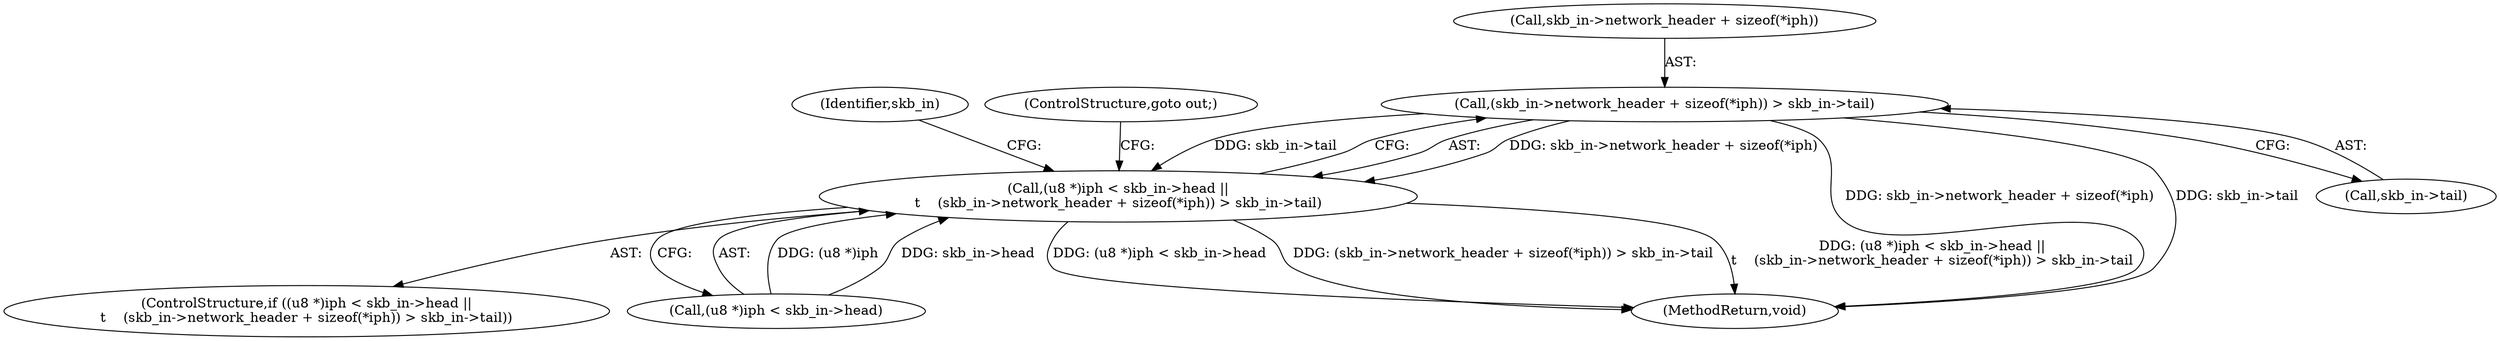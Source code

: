 digraph "0_linux_f6d8bd051c391c1c0458a30b2a7abcd939329259_13@pointer" {
"1000154" [label="(Call,(skb_in->network_header + sizeof(*iph)) > skb_in->tail)"];
"1000146" [label="(Call,(u8 *)iph < skb_in->head ||\n\t    (skb_in->network_header + sizeof(*iph)) > skb_in->tail)"];
"1000485" [label="(MethodReturn,void)"];
"1000169" [label="(Identifier,skb_in)"];
"1000162" [label="(Call,skb_in->tail)"];
"1000145" [label="(ControlStructure,if ((u8 *)iph < skb_in->head ||\n\t    (skb_in->network_header + sizeof(*iph)) > skb_in->tail))"];
"1000147" [label="(Call,(u8 *)iph < skb_in->head)"];
"1000165" [label="(ControlStructure,goto out;)"];
"1000155" [label="(Call,skb_in->network_header + sizeof(*iph))"];
"1000146" [label="(Call,(u8 *)iph < skb_in->head ||\n\t    (skb_in->network_header + sizeof(*iph)) > skb_in->tail)"];
"1000154" [label="(Call,(skb_in->network_header + sizeof(*iph)) > skb_in->tail)"];
"1000154" -> "1000146"  [label="AST: "];
"1000154" -> "1000162"  [label="CFG: "];
"1000155" -> "1000154"  [label="AST: "];
"1000162" -> "1000154"  [label="AST: "];
"1000146" -> "1000154"  [label="CFG: "];
"1000154" -> "1000485"  [label="DDG: skb_in->network_header + sizeof(*iph)"];
"1000154" -> "1000485"  [label="DDG: skb_in->tail"];
"1000154" -> "1000146"  [label="DDG: skb_in->network_header + sizeof(*iph)"];
"1000154" -> "1000146"  [label="DDG: skb_in->tail"];
"1000146" -> "1000145"  [label="AST: "];
"1000146" -> "1000147"  [label="CFG: "];
"1000147" -> "1000146"  [label="AST: "];
"1000165" -> "1000146"  [label="CFG: "];
"1000169" -> "1000146"  [label="CFG: "];
"1000146" -> "1000485"  [label="DDG: (skb_in->network_header + sizeof(*iph)) > skb_in->tail"];
"1000146" -> "1000485"  [label="DDG: (u8 *)iph < skb_in->head ||\n\t    (skb_in->network_header + sizeof(*iph)) > skb_in->tail"];
"1000146" -> "1000485"  [label="DDG: (u8 *)iph < skb_in->head"];
"1000147" -> "1000146"  [label="DDG: (u8 *)iph"];
"1000147" -> "1000146"  [label="DDG: skb_in->head"];
}
